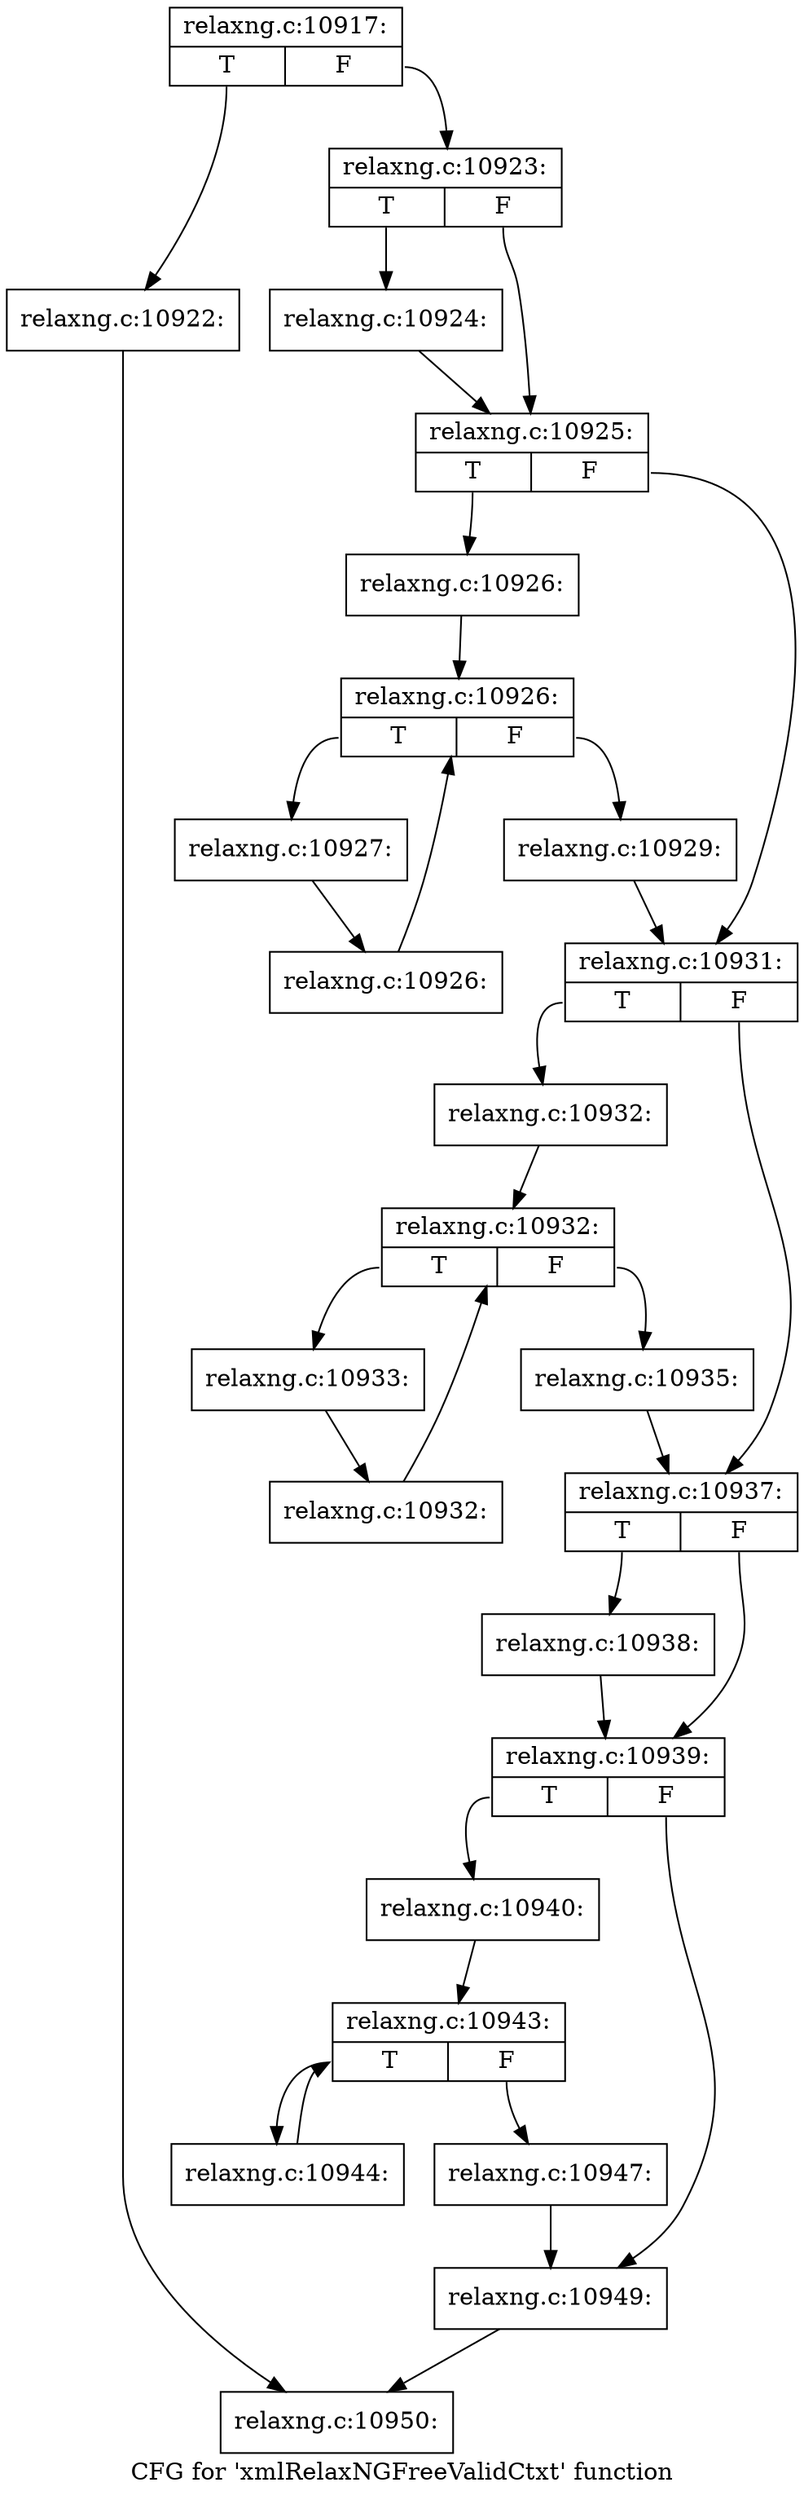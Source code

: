 digraph "CFG for 'xmlRelaxNGFreeValidCtxt' function" {
	label="CFG for 'xmlRelaxNGFreeValidCtxt' function";

	Node0x3ada0c0 [shape=record,label="{relaxng.c:10917:|{<s0>T|<s1>F}}"];
	Node0x3ada0c0:s0 -> Node0x3ad9ec0;
	Node0x3ada0c0:s1 -> Node0x3ad9f10;
	Node0x3ad9ec0 [shape=record,label="{relaxng.c:10922:}"];
	Node0x3ad9ec0 -> Node0x3ae18f0;
	Node0x3ad9f10 [shape=record,label="{relaxng.c:10923:|{<s0>T|<s1>F}}"];
	Node0x3ad9f10:s0 -> Node0x3ae2370;
	Node0x3ad9f10:s1 -> Node0x3ae23c0;
	Node0x3ae2370 [shape=record,label="{relaxng.c:10924:}"];
	Node0x3ae2370 -> Node0x3ae23c0;
	Node0x3ae23c0 [shape=record,label="{relaxng.c:10925:|{<s0>T|<s1>F}}"];
	Node0x3ae23c0:s0 -> Node0x39f8910;
	Node0x3ae23c0:s1 -> Node0x3ae3c30;
	Node0x39f8910 [shape=record,label="{relaxng.c:10926:}"];
	Node0x39f8910 -> Node0x3ae4020;
	Node0x3ae4020 [shape=record,label="{relaxng.c:10926:|{<s0>T|<s1>F}}"];
	Node0x3ae4020:s0 -> Node0x3ae41c0;
	Node0x3ae4020:s1 -> Node0x3ae3f50;
	Node0x3ae41c0 [shape=record,label="{relaxng.c:10927:}"];
	Node0x3ae41c0 -> Node0x3ae4170;
	Node0x3ae4170 [shape=record,label="{relaxng.c:10926:}"];
	Node0x3ae4170 -> Node0x3ae4020;
	Node0x3ae3f50 [shape=record,label="{relaxng.c:10929:}"];
	Node0x3ae3f50 -> Node0x3ae3c30;
	Node0x3ae3c30 [shape=record,label="{relaxng.c:10931:|{<s0>T|<s1>F}}"];
	Node0x3ae3c30:s0 -> Node0x3ae5290;
	Node0x3ae3c30:s1 -> Node0x3ae52e0;
	Node0x3ae5290 [shape=record,label="{relaxng.c:10932:}"];
	Node0x3ae5290 -> Node0x3ae5880;
	Node0x3ae5880 [shape=record,label="{relaxng.c:10932:|{<s0>T|<s1>F}}"];
	Node0x3ae5880:s0 -> Node0x3ae5a80;
	Node0x3ae5880:s1 -> Node0x3ae5720;
	Node0x3ae5a80 [shape=record,label="{relaxng.c:10933:}"];
	Node0x3ae5a80 -> Node0x3ae5a30;
	Node0x3ae5a30 [shape=record,label="{relaxng.c:10932:}"];
	Node0x3ae5a30 -> Node0x3ae5880;
	Node0x3ae5720 [shape=record,label="{relaxng.c:10935:}"];
	Node0x3ae5720 -> Node0x3ae52e0;
	Node0x3ae52e0 [shape=record,label="{relaxng.c:10937:|{<s0>T|<s1>F}}"];
	Node0x3ae52e0:s0 -> Node0x3ae69d0;
	Node0x3ae52e0:s1 -> Node0x3ae6a20;
	Node0x3ae69d0 [shape=record,label="{relaxng.c:10938:}"];
	Node0x3ae69d0 -> Node0x3ae6a20;
	Node0x3ae6a20 [shape=record,label="{relaxng.c:10939:|{<s0>T|<s1>F}}"];
	Node0x3ae6a20:s0 -> Node0x3ae71d0;
	Node0x3ae6a20:s1 -> Node0x3ae7220;
	Node0x3ae71d0 [shape=record,label="{relaxng.c:10940:}"];
	Node0x3ae71d0 -> Node0x3ae8d40;
	Node0x3ae8d40 [shape=record,label="{relaxng.c:10943:|{<s0>T|<s1>F}}"];
	Node0x3ae8d40:s0 -> Node0x3ae9130;
	Node0x3ae8d40:s1 -> Node0x3ae8f60;
	Node0x3ae9130 [shape=record,label="{relaxng.c:10944:}"];
	Node0x3ae9130 -> Node0x3ae8d40;
	Node0x3ae8f60 [shape=record,label="{relaxng.c:10947:}"];
	Node0x3ae8f60 -> Node0x3ae7220;
	Node0x3ae7220 [shape=record,label="{relaxng.c:10949:}"];
	Node0x3ae7220 -> Node0x3ae18f0;
	Node0x3ae18f0 [shape=record,label="{relaxng.c:10950:}"];
}
